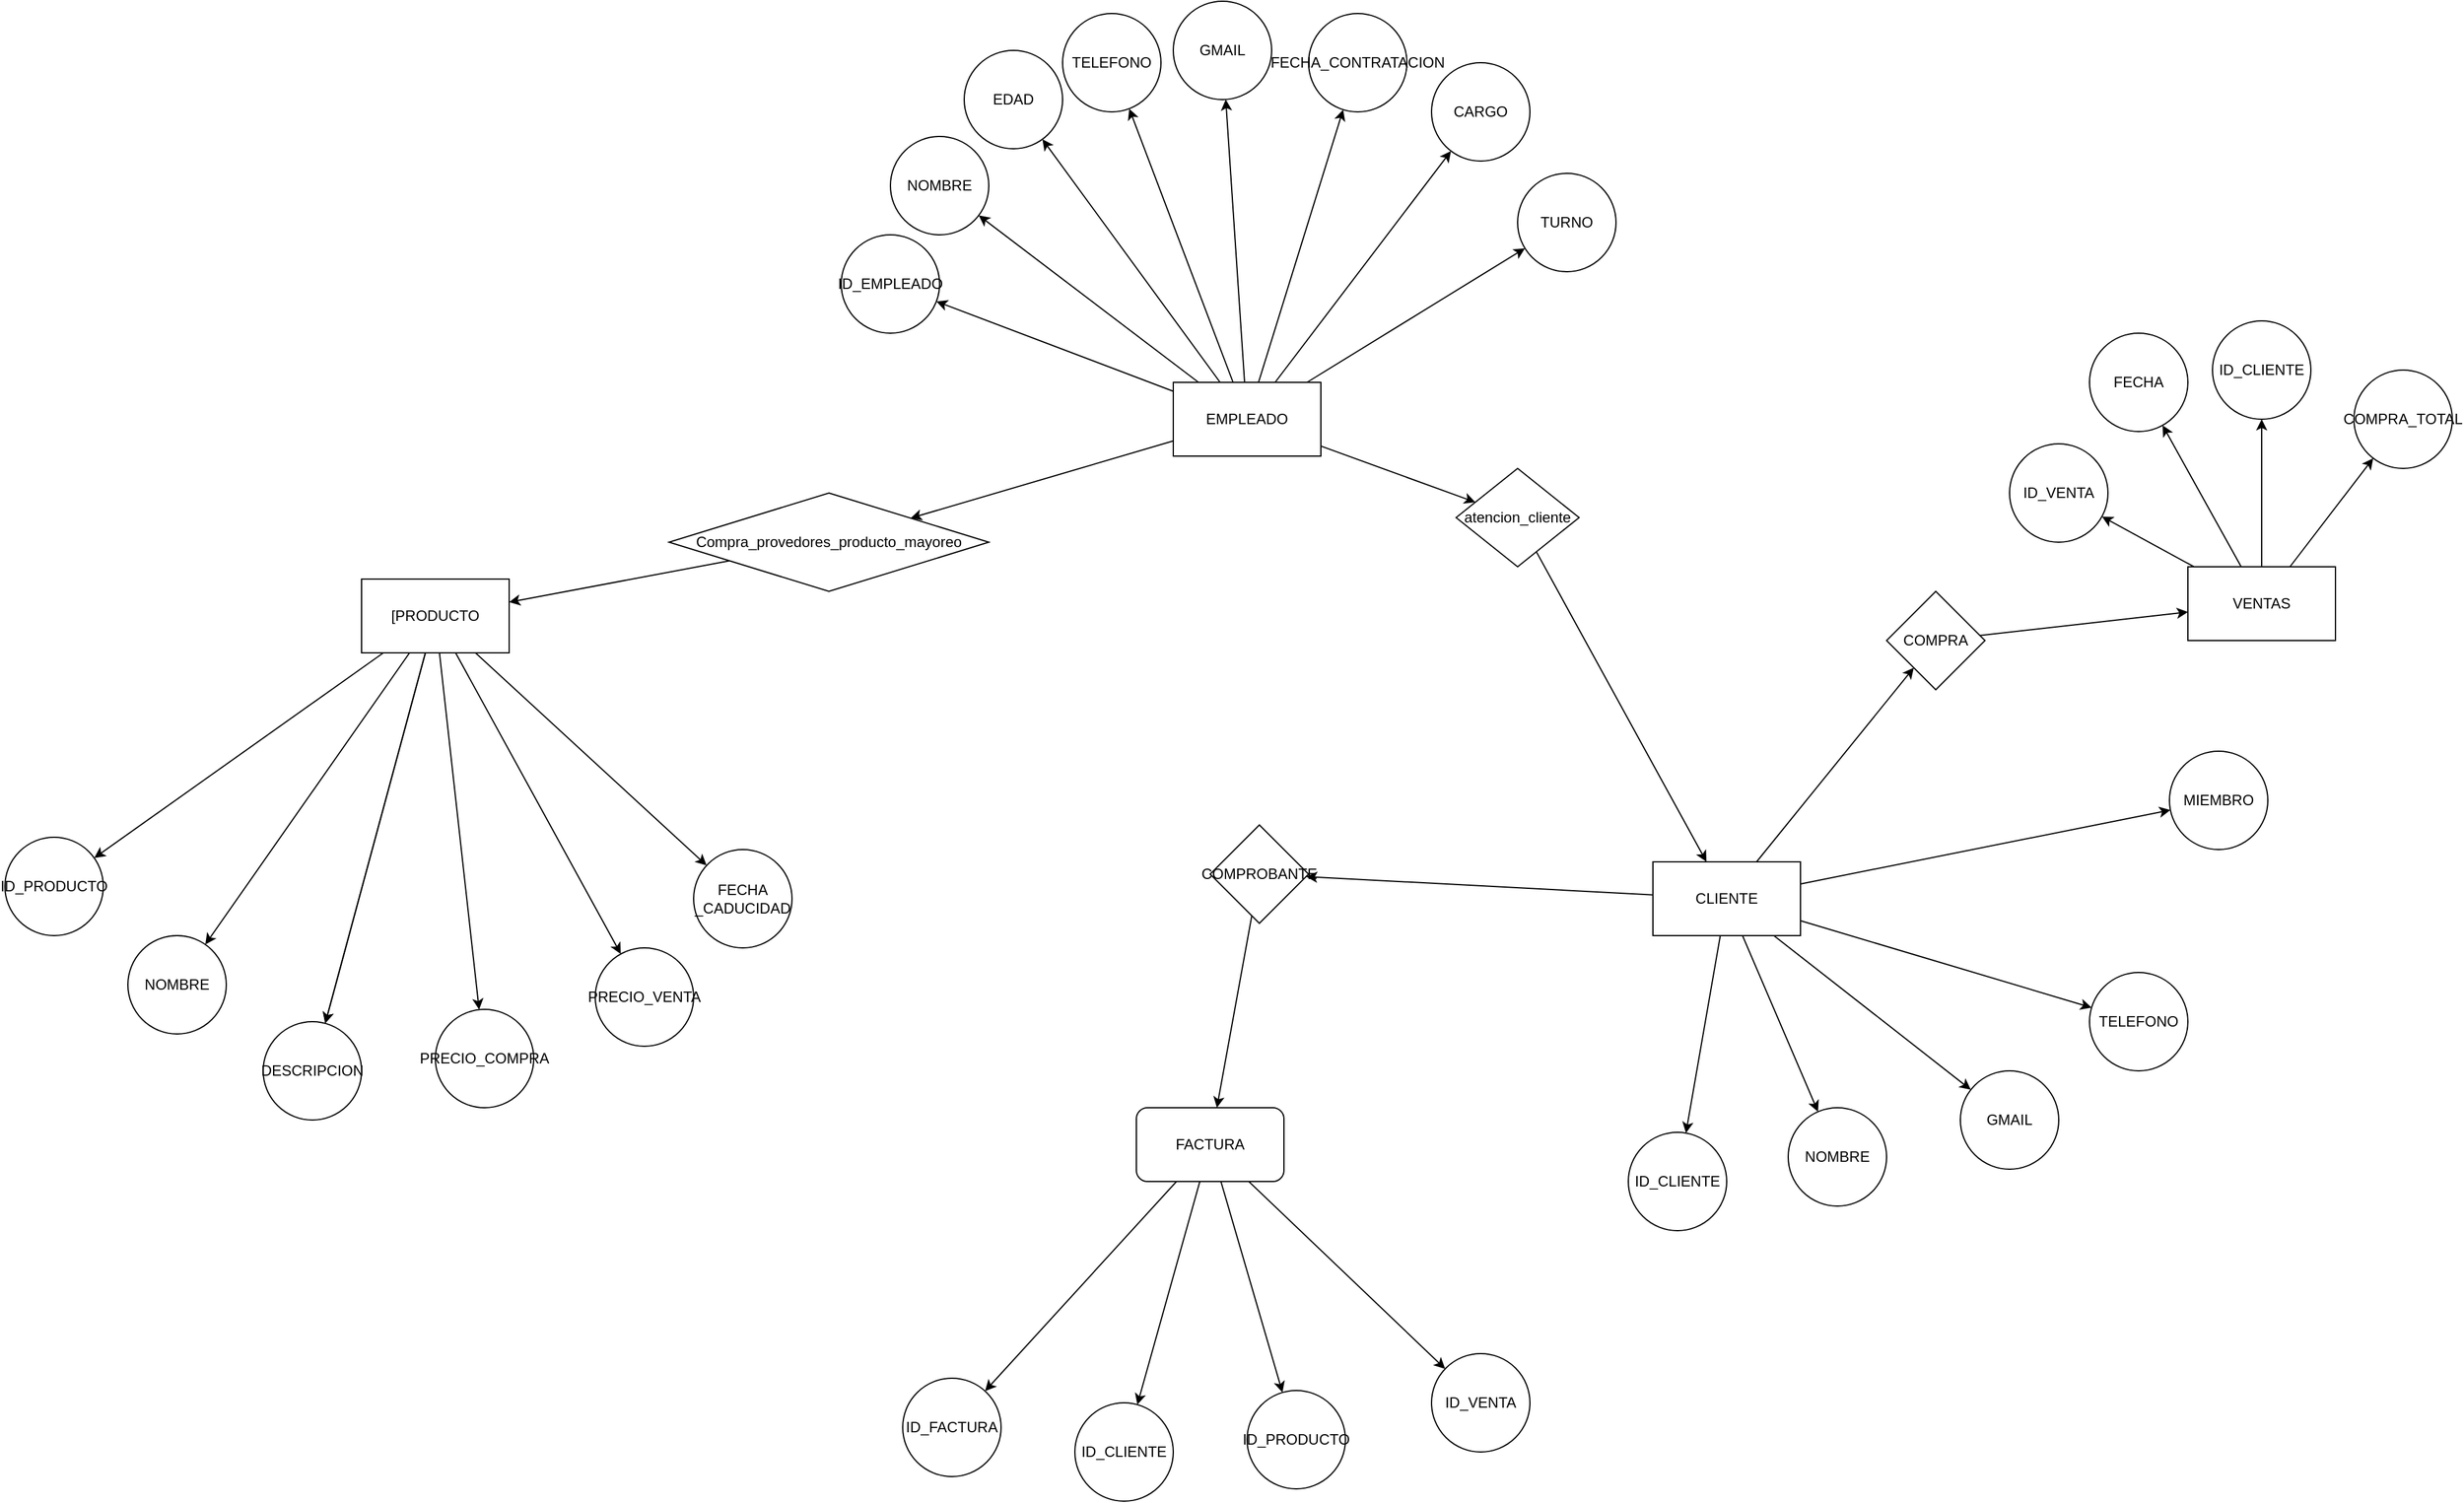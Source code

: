<mxfile>
    <diagram id="KAITdoHDz1CA9k-zbrS9" name="Page-1">
        <mxGraphModel dx="2508" dy="2564" grid="1" gridSize="10" guides="1" tooltips="1" connect="1" arrows="1" fold="1" page="1" pageScale="1" pageWidth="850" pageHeight="1100" math="0" shadow="0">
            <root>
                <mxCell id="0"/>
                <mxCell id="1" parent="0"/>
                <mxCell id="4" value="" style="edgeStyle=none;html=1;" edge="1" parent="1" source="2" target="3">
                    <mxGeometry relative="1" as="geometry"/>
                </mxCell>
                <mxCell id="6" value="" style="edgeStyle=none;html=1;" edge="1" parent="1" source="2" target="5">
                    <mxGeometry relative="1" as="geometry"/>
                </mxCell>
                <mxCell id="8" value="" style="edgeStyle=none;html=1;" edge="1" parent="1" source="2" target="7">
                    <mxGeometry relative="1" as="geometry"/>
                </mxCell>
                <mxCell id="10" value="" style="edgeStyle=none;html=1;" edge="1" parent="1" source="2" target="9">
                    <mxGeometry relative="1" as="geometry"/>
                </mxCell>
                <mxCell id="12" value="" style="edgeStyle=none;html=1;" edge="1" parent="1" source="2" target="11">
                    <mxGeometry relative="1" as="geometry"/>
                </mxCell>
                <mxCell id="14" value="" style="edgeStyle=none;html=1;" edge="1" parent="1" source="2" target="13">
                    <mxGeometry relative="1" as="geometry"/>
                </mxCell>
                <mxCell id="16" value="" style="edgeStyle=none;html=1;" edge="1" parent="1" source="2" target="15">
                    <mxGeometry relative="1" as="geometry"/>
                </mxCell>
                <mxCell id="18" value="" style="edgeStyle=none;html=1;" edge="1" parent="1" source="2" target="17">
                    <mxGeometry relative="1" as="geometry"/>
                </mxCell>
                <mxCell id="20" value="" style="edgeStyle=none;html=1;" edge="1" parent="1" source="2" target="19">
                    <mxGeometry relative="1" as="geometry"/>
                </mxCell>
                <mxCell id="22" value="" style="edgeStyle=none;html=1;" edge="1" parent="1" source="2" target="21">
                    <mxGeometry relative="1" as="geometry"/>
                </mxCell>
                <mxCell id="2" value="EMPLEADO" style="whiteSpace=wrap;html=1;" vertex="1" parent="1">
                    <mxGeometry x="330" y="300" width="120" height="60" as="geometry"/>
                </mxCell>
                <mxCell id="3" value="ID_EMPLEADO" style="ellipse;whiteSpace=wrap;html=1;" vertex="1" parent="1">
                    <mxGeometry x="60" y="180" width="80" height="80" as="geometry"/>
                </mxCell>
                <mxCell id="5" value="NOMBRE" style="ellipse;whiteSpace=wrap;html=1;" vertex="1" parent="1">
                    <mxGeometry x="100" y="100" width="80" height="80" as="geometry"/>
                </mxCell>
                <mxCell id="7" value="EDAD" style="ellipse;whiteSpace=wrap;html=1;" vertex="1" parent="1">
                    <mxGeometry x="160" y="30" width="80" height="80" as="geometry"/>
                </mxCell>
                <mxCell id="9" value="TELEFONO" style="ellipse;whiteSpace=wrap;html=1;" vertex="1" parent="1">
                    <mxGeometry x="240" width="80" height="80" as="geometry"/>
                </mxCell>
                <mxCell id="11" value="GMAIL" style="ellipse;whiteSpace=wrap;html=1;" vertex="1" parent="1">
                    <mxGeometry x="330" y="-10" width="80" height="80" as="geometry"/>
                </mxCell>
                <mxCell id="13" value="FECHA_CONTRATACION" style="ellipse;whiteSpace=wrap;html=1;" vertex="1" parent="1">
                    <mxGeometry x="440" width="80" height="80" as="geometry"/>
                </mxCell>
                <mxCell id="15" value="CARGO" style="ellipse;whiteSpace=wrap;html=1;" vertex="1" parent="1">
                    <mxGeometry x="540" y="40" width="80" height="80" as="geometry"/>
                </mxCell>
                <mxCell id="17" value="TURNO" style="ellipse;whiteSpace=wrap;html=1;" vertex="1" parent="1">
                    <mxGeometry x="610" y="130" width="80" height="80" as="geometry"/>
                </mxCell>
                <mxCell id="39" value="" style="edgeStyle=none;html=1;" edge="1" parent="1" source="19" target="38">
                    <mxGeometry relative="1" as="geometry"/>
                </mxCell>
                <mxCell id="19" value="atencion_cliente" style="rhombus;whiteSpace=wrap;html=1;" vertex="1" parent="1">
                    <mxGeometry x="560" y="370" width="100" height="80" as="geometry"/>
                </mxCell>
                <mxCell id="24" value="" style="edgeStyle=none;html=1;" edge="1" parent="1" source="21" target="23">
                    <mxGeometry relative="1" as="geometry"/>
                </mxCell>
                <mxCell id="21" value="Compra_provedores_producto_mayoreo" style="rhombus;whiteSpace=wrap;html=1;" vertex="1" parent="1">
                    <mxGeometry x="-80" y="390" width="260" height="80" as="geometry"/>
                </mxCell>
                <mxCell id="26" value="" style="edgeStyle=none;html=1;" edge="1" parent="1" source="23" target="25">
                    <mxGeometry relative="1" as="geometry"/>
                </mxCell>
                <mxCell id="28" value="" style="edgeStyle=none;html=1;" edge="1" parent="1" source="23" target="27">
                    <mxGeometry relative="1" as="geometry"/>
                </mxCell>
                <mxCell id="30" value="" style="edgeStyle=none;html=1;" edge="1" parent="1" source="23" target="29">
                    <mxGeometry relative="1" as="geometry"/>
                </mxCell>
                <mxCell id="31" value="" style="edgeStyle=none;html=1;" edge="1" parent="1" source="23" target="29">
                    <mxGeometry relative="1" as="geometry"/>
                </mxCell>
                <mxCell id="33" value="" style="edgeStyle=none;html=1;" edge="1" parent="1" source="23" target="32">
                    <mxGeometry relative="1" as="geometry"/>
                </mxCell>
                <mxCell id="35" value="" style="edgeStyle=none;html=1;" edge="1" parent="1" source="23" target="34">
                    <mxGeometry relative="1" as="geometry"/>
                </mxCell>
                <mxCell id="37" value="" style="edgeStyle=none;html=1;" edge="1" parent="1" source="23" target="36">
                    <mxGeometry relative="1" as="geometry"/>
                </mxCell>
                <mxCell id="23" value="[PRODUCTO" style="whiteSpace=wrap;html=1;" vertex="1" parent="1">
                    <mxGeometry x="-330" y="460" width="120" height="60" as="geometry"/>
                </mxCell>
                <mxCell id="25" value="ID_PRODUCTO" style="ellipse;whiteSpace=wrap;html=1;" vertex="1" parent="1">
                    <mxGeometry x="-620" y="670" width="80" height="80" as="geometry"/>
                </mxCell>
                <mxCell id="27" value="NOMBRE" style="ellipse;whiteSpace=wrap;html=1;" vertex="1" parent="1">
                    <mxGeometry x="-520" y="750" width="80" height="80" as="geometry"/>
                </mxCell>
                <mxCell id="29" value="DESCRIPCION" style="ellipse;whiteSpace=wrap;html=1;" vertex="1" parent="1">
                    <mxGeometry x="-410" y="820" width="80" height="80" as="geometry"/>
                </mxCell>
                <mxCell id="32" value="PRECIO_COMPRA" style="ellipse;whiteSpace=wrap;html=1;" vertex="1" parent="1">
                    <mxGeometry x="-270" y="810" width="80" height="80" as="geometry"/>
                </mxCell>
                <mxCell id="34" value="PRECIO_VENTA" style="ellipse;whiteSpace=wrap;html=1;" vertex="1" parent="1">
                    <mxGeometry x="-140" y="760" width="80" height="80" as="geometry"/>
                </mxCell>
                <mxCell id="36" value="FECHA _CADUCIDAD" style="ellipse;whiteSpace=wrap;html=1;" vertex="1" parent="1">
                    <mxGeometry x="-60" y="680" width="80" height="80" as="geometry"/>
                </mxCell>
                <mxCell id="41" value="" style="edgeStyle=none;html=1;" edge="1" parent="1" source="38" target="40">
                    <mxGeometry relative="1" as="geometry"/>
                </mxCell>
                <mxCell id="43" value="" style="edgeStyle=none;html=1;" edge="1" parent="1" source="38" target="42">
                    <mxGeometry relative="1" as="geometry"/>
                </mxCell>
                <mxCell id="45" value="" style="edgeStyle=none;html=1;" edge="1" parent="1" source="38" target="44">
                    <mxGeometry relative="1" as="geometry"/>
                </mxCell>
                <mxCell id="48" value="" style="edgeStyle=none;html=1;" edge="1" parent="1" source="38" target="47">
                    <mxGeometry relative="1" as="geometry"/>
                </mxCell>
                <mxCell id="50" value="" style="edgeStyle=none;html=1;" edge="1" parent="1" source="38" target="49">
                    <mxGeometry relative="1" as="geometry"/>
                </mxCell>
                <mxCell id="52" value="" style="edgeStyle=none;html=1;" edge="1" parent="1" source="38" target="51">
                    <mxGeometry relative="1" as="geometry"/>
                </mxCell>
                <mxCell id="56" value="" style="edgeStyle=none;html=1;" edge="1" parent="1" source="38" target="55">
                    <mxGeometry relative="1" as="geometry"/>
                </mxCell>
                <mxCell id="38" value="CLIENTE" style="whiteSpace=wrap;html=1;" vertex="1" parent="1">
                    <mxGeometry x="720" y="690" width="120" height="60" as="geometry"/>
                </mxCell>
                <mxCell id="40" value="ID_CLIENTE" style="ellipse;whiteSpace=wrap;html=1;" vertex="1" parent="1">
                    <mxGeometry x="700" y="910" width="80" height="80" as="geometry"/>
                </mxCell>
                <mxCell id="42" value="NOMBRE" style="ellipse;whiteSpace=wrap;html=1;" vertex="1" parent="1">
                    <mxGeometry x="830" y="890" width="80" height="80" as="geometry"/>
                </mxCell>
                <mxCell id="44" value="GMAIL" style="ellipse;whiteSpace=wrap;html=1;" vertex="1" parent="1">
                    <mxGeometry x="970" y="860" width="80" height="80" as="geometry"/>
                </mxCell>
                <mxCell id="47" value="TELEFONO" style="ellipse;whiteSpace=wrap;html=1;" vertex="1" parent="1">
                    <mxGeometry x="1075" y="780" width="80" height="80" as="geometry"/>
                </mxCell>
                <mxCell id="49" value="MIEMBRO" style="ellipse;whiteSpace=wrap;html=1;" vertex="1" parent="1">
                    <mxGeometry x="1140" y="600" width="80" height="80" as="geometry"/>
                </mxCell>
                <mxCell id="54" value="" style="edgeStyle=none;html=1;" edge="1" parent="1" source="51" target="53">
                    <mxGeometry relative="1" as="geometry"/>
                </mxCell>
                <mxCell id="51" value="COMPRA" style="rhombus;whiteSpace=wrap;html=1;" vertex="1" parent="1">
                    <mxGeometry x="910" y="470" width="80" height="80" as="geometry"/>
                </mxCell>
                <mxCell id="60" value="" style="edgeStyle=none;html=1;" edge="1" parent="1" source="53" target="59">
                    <mxGeometry relative="1" as="geometry"/>
                </mxCell>
                <mxCell id="62" value="" style="edgeStyle=none;html=1;" edge="1" parent="1" source="53" target="61">
                    <mxGeometry relative="1" as="geometry"/>
                </mxCell>
                <mxCell id="64" value="" style="edgeStyle=none;html=1;" edge="1" parent="1" source="53" target="63">
                    <mxGeometry relative="1" as="geometry"/>
                </mxCell>
                <mxCell id="66" value="" style="edgeStyle=none;html=1;" edge="1" parent="1" source="53" target="65">
                    <mxGeometry relative="1" as="geometry"/>
                </mxCell>
                <mxCell id="53" value="VENTAS" style="whiteSpace=wrap;html=1;" vertex="1" parent="1">
                    <mxGeometry x="1155" y="450" width="120" height="60" as="geometry"/>
                </mxCell>
                <mxCell id="58" value="" style="edgeStyle=none;html=1;" edge="1" parent="1" source="55" target="57">
                    <mxGeometry relative="1" as="geometry"/>
                </mxCell>
                <mxCell id="55" value="COMPROBANTE" style="rhombus;whiteSpace=wrap;html=1;" vertex="1" parent="1">
                    <mxGeometry x="360" y="660" width="80" height="80" as="geometry"/>
                </mxCell>
                <mxCell id="70" value="" style="edgeStyle=none;html=1;" edge="1" parent="1" source="57" target="69">
                    <mxGeometry relative="1" as="geometry"/>
                </mxCell>
                <mxCell id="72" value="" style="edgeStyle=none;html=1;" edge="1" parent="1" source="57" target="71">
                    <mxGeometry relative="1" as="geometry"/>
                </mxCell>
                <mxCell id="78" value="" style="edgeStyle=none;html=1;" edge="1" parent="1" source="57" target="77">
                    <mxGeometry relative="1" as="geometry"/>
                </mxCell>
                <mxCell id="80" value="" style="edgeStyle=none;html=1;" edge="1" parent="1" source="57" target="79">
                    <mxGeometry relative="1" as="geometry"/>
                </mxCell>
                <mxCell id="57" value="FACTURA" style="rounded=1;whiteSpace=wrap;html=1;" vertex="1" parent="1">
                    <mxGeometry x="300" y="890" width="120" height="60" as="geometry"/>
                </mxCell>
                <mxCell id="59" value="ID_VENTA" style="ellipse;whiteSpace=wrap;html=1;" vertex="1" parent="1">
                    <mxGeometry x="1010" y="350" width="80" height="80" as="geometry"/>
                </mxCell>
                <mxCell id="61" value="FECHA" style="ellipse;whiteSpace=wrap;html=1;" vertex="1" parent="1">
                    <mxGeometry x="1075" y="260" width="80" height="80" as="geometry"/>
                </mxCell>
                <mxCell id="63" value="ID_CLIENTE" style="ellipse;whiteSpace=wrap;html=1;" vertex="1" parent="1">
                    <mxGeometry x="1175" y="250" width="80" height="80" as="geometry"/>
                </mxCell>
                <mxCell id="65" value="COMPRA_TOTAL" style="ellipse;whiteSpace=wrap;html=1;" vertex="1" parent="1">
                    <mxGeometry x="1290" y="290" width="80" height="80" as="geometry"/>
                </mxCell>
                <mxCell id="69" value="ID_FACTURA" style="ellipse;whiteSpace=wrap;html=1;rounded=1;" vertex="1" parent="1">
                    <mxGeometry x="110" y="1110" width="80" height="80" as="geometry"/>
                </mxCell>
                <mxCell id="71" value="ID_CLIENTE" style="ellipse;whiteSpace=wrap;html=1;rounded=1;" vertex="1" parent="1">
                    <mxGeometry x="250" y="1130" width="80" height="80" as="geometry"/>
                </mxCell>
                <mxCell id="77" value="ID_PRODUCTO" style="ellipse;whiteSpace=wrap;html=1;rounded=1;" vertex="1" parent="1">
                    <mxGeometry x="390" y="1120" width="80" height="80" as="geometry"/>
                </mxCell>
                <mxCell id="79" value="ID_VENTA" style="ellipse;whiteSpace=wrap;html=1;rounded=1;" vertex="1" parent="1">
                    <mxGeometry x="540" y="1090" width="80" height="80" as="geometry"/>
                </mxCell>
            </root>
        </mxGraphModel>
    </diagram>
</mxfile>